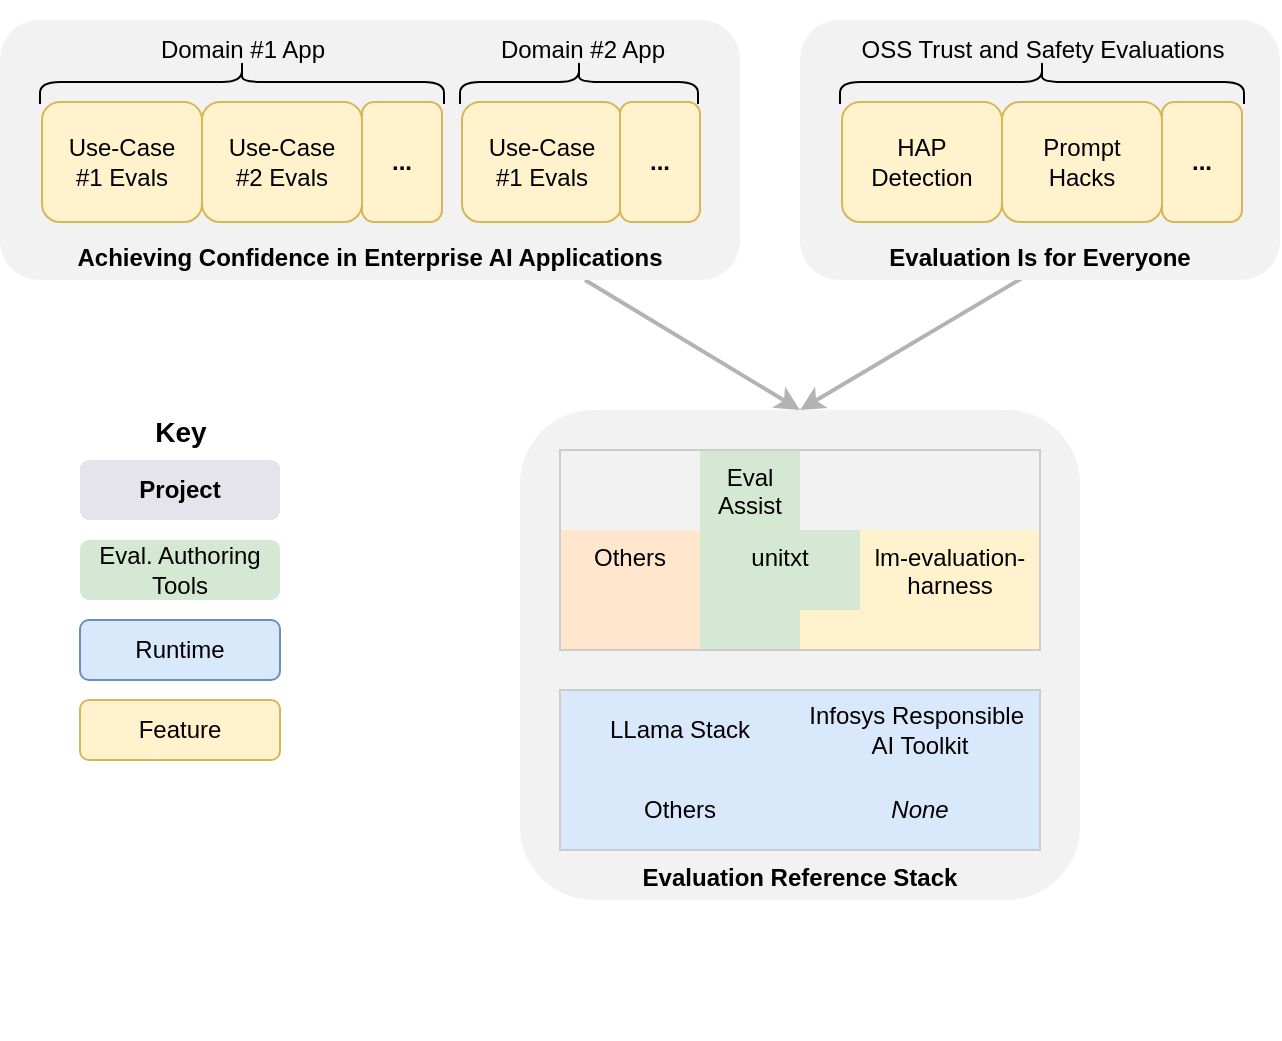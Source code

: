 <mxfile version="28.0.4">
  <diagram name="Page-1" id="09gnQbrcLcjUpxyhCd7x">
    <mxGraphModel dx="1956" dy="1004" grid="1" gridSize="10" guides="1" tooltips="1" connect="1" arrows="1" fold="1" page="1" pageScale="1" pageWidth="850" pageHeight="1100" background="#ffffff" math="0" shadow="0">
      <root>
        <mxCell id="0" />
        <mxCell id="1" parent="0" />
        <mxCell id="c8Kz1cjIccoRoO9TKuOa-13" value="" style="endArrow=classic;html=1;rounded=0;exitX=0.464;exitY=0.991;exitDx=0;exitDy=0;strokeWidth=2;exitPerimeter=0;entryX=0.5;entryY=0;entryDx=0;entryDy=0;strokeColor=#B3B3B3;" parent="1" source="A06e3dQSnWRtUagbO1aE-56" target="8xSNHx3AalRm5qy8O698-4" edge="1">
          <mxGeometry width="50" height="50" relative="1" as="geometry">
            <mxPoint x="-120" y="145" as="sourcePoint" />
            <mxPoint x="-440" y="200" as="targetPoint" />
          </mxGeometry>
        </mxCell>
        <mxCell id="c8Kz1cjIccoRoO9TKuOa-23" value="" style="endArrow=classic;html=1;rounded=0;strokeWidth=2;entryX=0.5;entryY=0;entryDx=0;entryDy=0;strokeColor=#B3B3B3;" parent="1" source="A06e3dQSnWRtUagbO1aE-49" target="8xSNHx3AalRm5qy8O698-4" edge="1">
          <mxGeometry width="50" height="50" relative="1" as="geometry">
            <mxPoint x="-661" y="121" as="sourcePoint" />
            <mxPoint x="-440" y="200" as="targetPoint" />
          </mxGeometry>
        </mxCell>
        <mxCell id="A06e3dQSnWRtUagbO1aE-72" value="" style="group" parent="1" vertex="1" connectable="0">
          <mxGeometry x="-440" width="240" height="140" as="geometry" />
        </mxCell>
        <mxCell id="A06e3dQSnWRtUagbO1aE-56" value="&lt;span style=&quot;text-wrap-mode: nowrap;&quot;&gt;&lt;b&gt;Evaluation Is for Everyone&lt;/b&gt;&lt;/span&gt;" style="shape=ext;double=1;rounded=1;whiteSpace=wrap;html=1;verticalAlign=bottom;fillColor=light-dark(#F2F2F2,#3B394A);strokeColor=none;" parent="A06e3dQSnWRtUagbO1aE-72" vertex="1">
          <mxGeometry y="10" width="240" height="130" as="geometry" />
        </mxCell>
        <mxCell id="A06e3dQSnWRtUagbO1aE-57" value="" style="group" parent="A06e3dQSnWRtUagbO1aE-72" vertex="1" connectable="0">
          <mxGeometry x="20" width="202" height="111" as="geometry" />
        </mxCell>
        <mxCell id="A06e3dQSnWRtUagbO1aE-58" value="" style="shape=curlyBracket;whiteSpace=wrap;html=1;rounded=1;flipH=1;labelPosition=right;verticalLabelPosition=middle;align=left;verticalAlign=middle;size=0.5;rotation=270;" parent="A06e3dQSnWRtUagbO1aE-57" vertex="1">
          <mxGeometry x="90" y="-60" width="22" height="202" as="geometry" />
        </mxCell>
        <mxCell id="A06e3dQSnWRtUagbO1aE-59" value="OSS Trust and Safety Evaluations" style="text;html=1;align=center;verticalAlign=middle;resizable=0;points=[];autosize=1;strokeColor=none;fillColor=none;" parent="A06e3dQSnWRtUagbO1aE-57" vertex="1">
          <mxGeometry x="1" y="10" width="200" height="30" as="geometry" />
        </mxCell>
        <mxCell id="A06e3dQSnWRtUagbO1aE-60" value="" style="group" parent="A06e3dQSnWRtUagbO1aE-57" vertex="1" connectable="0">
          <mxGeometry x="1" y="51" width="200" height="60" as="geometry" />
        </mxCell>
        <mxCell id="A06e3dQSnWRtUagbO1aE-61" value="&lt;b&gt;...&lt;/b&gt;" style="rounded=1;whiteSpace=wrap;html=1;fillColor=#fff2cc;strokeColor=#d6b656;" parent="A06e3dQSnWRtUagbO1aE-60" vertex="1">
          <mxGeometry x="160" width="40" height="60" as="geometry" />
        </mxCell>
        <mxCell id="A06e3dQSnWRtUagbO1aE-62" value="HAP&lt;div&gt;Detection&lt;/div&gt;" style="rounded=1;whiteSpace=wrap;html=1;fillColor=#fff2cc;strokeColor=#d6b656;" parent="A06e3dQSnWRtUagbO1aE-60" vertex="1">
          <mxGeometry width="80" height="60" as="geometry" />
        </mxCell>
        <mxCell id="A06e3dQSnWRtUagbO1aE-63" value="Prompt&lt;div&gt;Hacks&lt;/div&gt;" style="rounded=1;whiteSpace=wrap;html=1;fillColor=#fff2cc;strokeColor=#d6b656;" parent="A06e3dQSnWRtUagbO1aE-60" vertex="1">
          <mxGeometry x="80" width="80" height="60" as="geometry" />
        </mxCell>
        <mxCell id="D40bndub3G7Wd3hAwxGO-7" value="&lt;font style=&quot;font-size: 14px;&quot;&gt;Key&lt;/font&gt;" style="text;strokeColor=none;fillColor=none;html=1;fontSize=24;fontStyle=1;verticalAlign=top;align=center;" parent="1" vertex="1">
          <mxGeometry x="-800" y="192" width="100" height="30" as="geometry" />
        </mxCell>
        <mxCell id="D40bndub3G7Wd3hAwxGO-9" value="&lt;b&gt;Project&lt;/b&gt;" style="shape=ext;double=1;rounded=1;whiteSpace=wrap;html=1;verticalAlign=middle;fillColor=light-dark(#e5e4ec, #3b394a);strokeColor=none;" parent="1" vertex="1">
          <mxGeometry x="-800" y="230" width="100" height="30" as="geometry" />
        </mxCell>
        <mxCell id="D40bndub3G7Wd3hAwxGO-13" value="" style="endArrow=classic;html=1;rounded=0;exitX=0.5;exitY=1;exitDx=0;exitDy=0;strokeWidth=3;" parent="1" edge="1">
          <mxGeometry width="50" height="50" relative="1" as="geometry">
            <mxPoint x="-400" y="510" as="sourcePoint" />
            <mxPoint x="-400" y="510" as="targetPoint" />
          </mxGeometry>
        </mxCell>
        <mxCell id="D40bndub3G7Wd3hAwxGO-17" value="Eval. Authoring Tools" style="shape=ext;double=1;rounded=1;whiteSpace=wrap;html=1;verticalAlign=middle;fillColor=#d5e8d4;strokeColor=none;" parent="1" vertex="1">
          <mxGeometry x="-800" y="270" width="100" height="30" as="geometry" />
        </mxCell>
        <mxCell id="D40bndub3G7Wd3hAwxGO-18" value="Runtime" style="rounded=1;whiteSpace=wrap;html=1;fillColor=#dae8fc;strokeColor=#6c8ebf;" parent="1" vertex="1">
          <mxGeometry x="-800" y="310" width="100" height="30" as="geometry" />
        </mxCell>
        <mxCell id="j3kJrDrttDqKAtoF3lWx-1" value="Feature" style="rounded=1;whiteSpace=wrap;html=1;fillColor=#fff2cc;strokeColor=#d6b656;" parent="1" vertex="1">
          <mxGeometry x="-800" y="350" width="100" height="30" as="geometry" />
        </mxCell>
        <mxCell id="8xSNHx3AalRm5qy8O698-1" value="" style="group" vertex="1" connectable="0" parent="1">
          <mxGeometry x="-600" y="220" width="320" height="240" as="geometry" />
        </mxCell>
        <mxCell id="8xSNHx3AalRm5qy8O698-2" value="" style="endArrow=classic;html=1;rounded=0;exitX=0.5;exitY=1;exitDx=0;exitDy=0;strokeWidth=3;" edge="1" parent="8xSNHx3AalRm5qy8O698-1">
          <mxGeometry width="50" height="50" relative="1" as="geometry">
            <mxPoint x="315" y="10" as="sourcePoint" />
            <mxPoint x="315" y="10" as="targetPoint" />
          </mxGeometry>
        </mxCell>
        <mxCell id="8xSNHx3AalRm5qy8O698-3" value="" style="group" vertex="1" connectable="0" parent="8xSNHx3AalRm5qy8O698-1">
          <mxGeometry width="320" height="240" as="geometry" />
        </mxCell>
        <mxCell id="8xSNHx3AalRm5qy8O698-4" value="&lt;b&gt;Evaluation Reference Stack&lt;/b&gt;" style="shape=ext;double=1;rounded=1;whiteSpace=wrap;html=1;verticalAlign=bottom;fillColor=#F2F2F2;strokeColor=none;" vertex="1" parent="8xSNHx3AalRm5qy8O698-3">
          <mxGeometry x="20" y="-15" width="280" height="245" as="geometry" />
        </mxCell>
        <mxCell id="8xSNHx3AalRm5qy8O698-5" value="&lt;i&gt;None&lt;/i&gt;" style="rounded=0;whiteSpace=wrap;html=1;fillColor=#dae8fc;strokeColor=none;" vertex="1" parent="8xSNHx3AalRm5qy8O698-3">
          <mxGeometry x="160" y="165" width="120" height="40" as="geometry" />
        </mxCell>
        <mxCell id="8xSNHx3AalRm5qy8O698-6" value="LLama Stack" style="rounded=0;whiteSpace=wrap;html=1;fillColor=#dae8fc;strokeColor=none;" vertex="1" parent="8xSNHx3AalRm5qy8O698-3">
          <mxGeometry x="40" y="125" width="120" height="40" as="geometry" />
        </mxCell>
        <mxCell id="8xSNHx3AalRm5qy8O698-7" value="Others" style="rounded=0;whiteSpace=wrap;html=1;fillColor=#dae8fc;strokeColor=none;" vertex="1" parent="8xSNHx3AalRm5qy8O698-3">
          <mxGeometry x="40" y="165" width="120" height="40" as="geometry" />
        </mxCell>
        <mxCell id="8xSNHx3AalRm5qy8O698-8" value="Eval Assist" style="rounded=0;whiteSpace=wrap;html=1;fillColor=#d5e8d4;strokeColor=none;verticalAlign=top;" vertex="1" parent="8xSNHx3AalRm5qy8O698-3">
          <mxGeometry x="110" y="5" width="50" height="40" as="geometry" />
        </mxCell>
        <mxCell id="8xSNHx3AalRm5qy8O698-9" value="unitxt" style="rounded=0;whiteSpace=wrap;html=1;fillColor=#d5e8d4;strokeColor=none;verticalAlign=top;" vertex="1" parent="8xSNHx3AalRm5qy8O698-3">
          <mxGeometry x="110" y="45" width="80" height="60" as="geometry" />
        </mxCell>
        <mxCell id="8xSNHx3AalRm5qy8O698-10" value="Others" style="rounded=0;whiteSpace=wrap;html=1;fillColor=#ffe6cc;strokeColor=none;verticalAlign=top;" vertex="1" parent="8xSNHx3AalRm5qy8O698-3">
          <mxGeometry x="40" y="45" width="70" height="60" as="geometry" />
        </mxCell>
        <mxCell id="8xSNHx3AalRm5qy8O698-11" value="&lt;span style=&quot;color: rgb(0, 0, 0); font-family: Helvetica; font-size: 12px; font-style: normal; font-variant-ligatures: normal; font-variant-caps: normal; font-weight: 400; letter-spacing: normal; orphans: 2; text-align: center; text-indent: 0px; text-transform: none; widows: 2; word-spacing: 0px; -webkit-text-stroke-width: 0px; white-space: normal; text-decoration-thickness: initial; text-decoration-style: initial; text-decoration-color: initial; float: none; display: inline !important;&quot;&gt;lm-evaluation-harness&lt;/span&gt;" style="rounded=0;whiteSpace=wrap;html=1;fillColor=#fff2cc;strokeColor=none;verticalAlign=top;" vertex="1" parent="8xSNHx3AalRm5qy8O698-3">
          <mxGeometry x="190" y="45" width="90" height="60" as="geometry" />
        </mxCell>
        <mxCell id="8xSNHx3AalRm5qy8O698-12" value="" style="rounded=0;whiteSpace=wrap;html=1;fillColor=#fff2cc;strokeColor=none;verticalAlign=top;" vertex="1" parent="8xSNHx3AalRm5qy8O698-3">
          <mxGeometry x="160" y="85" width="80" height="20" as="geometry" />
        </mxCell>
        <mxCell id="8xSNHx3AalRm5qy8O698-13" value="Infosys Responsible&amp;nbsp;&lt;div&gt;AI Toolkit&lt;/div&gt;" style="rounded=0;whiteSpace=wrap;html=1;fillColor=#dae8fc;strokeColor=none;" vertex="1" parent="8xSNHx3AalRm5qy8O698-3">
          <mxGeometry x="160" y="125" width="120" height="40" as="geometry" />
        </mxCell>
        <mxCell id="8xSNHx3AalRm5qy8O698-14" value="" style="rounded=0;whiteSpace=wrap;html=1;fillColor=none;strokeColor=#CCCCCC;" vertex="1" parent="8xSNHx3AalRm5qy8O698-3">
          <mxGeometry x="40" y="125" width="240" height="80" as="geometry" />
        </mxCell>
        <mxCell id="8xSNHx3AalRm5qy8O698-15" value="" style="rounded=0;whiteSpace=wrap;html=1;fillColor=none;strokeColor=#CCCCCC;" vertex="1" parent="8xSNHx3AalRm5qy8O698-3">
          <mxGeometry x="40" y="5" width="240" height="100" as="geometry" />
        </mxCell>
        <mxCell id="8xSNHx3AalRm5qy8O698-20" value="" style="group" vertex="1" connectable="0" parent="1">
          <mxGeometry x="-840" width="370" height="140" as="geometry" />
        </mxCell>
        <mxCell id="A06e3dQSnWRtUagbO1aE-49" value="&lt;span style=&quot;text-wrap-mode: nowrap;&quot;&gt;&lt;b&gt;Achieving Confidence in&amp;nbsp;&lt;/b&gt;&lt;/span&gt;&lt;b style=&quot;color: light-dark(rgb(0, 0, 0), rgb(255, 255, 255)); text-wrap-mode: nowrap; background-color: transparent;&quot;&gt;Enterprise AI Applications&lt;/b&gt;" style="shape=ext;double=1;rounded=1;whiteSpace=wrap;html=1;verticalAlign=bottom;fillColor=light-dark(#F2F2F2,#3B394A);strokeColor=none;" parent="8xSNHx3AalRm5qy8O698-20" vertex="1">
          <mxGeometry y="10" width="370" height="130" as="geometry" />
        </mxCell>
        <mxCell id="A06e3dQSnWRtUagbO1aE-53" value="" style="endArrow=classic;html=1;rounded=0;exitX=0.5;exitY=1;exitDx=0;exitDy=0;strokeWidth=3;" parent="8xSNHx3AalRm5qy8O698-20" edge="1">
          <mxGeometry width="50" height="50" relative="1" as="geometry">
            <mxPoint x="330" y="40" as="sourcePoint" />
            <mxPoint x="330" y="40" as="targetPoint" />
          </mxGeometry>
        </mxCell>
        <mxCell id="A06e3dQSnWRtUagbO1aE-41" value="" style="shape=curlyBracket;whiteSpace=wrap;html=1;rounded=1;flipH=1;labelPosition=right;verticalLabelPosition=middle;align=left;verticalAlign=middle;size=0.5;rotation=270;" parent="8xSNHx3AalRm5qy8O698-20" vertex="1">
          <mxGeometry x="278.5" y="-18.5" width="22" height="119" as="geometry" />
        </mxCell>
        <mxCell id="A06e3dQSnWRtUagbO1aE-42" value="Domain #2 App" style="text;html=1;align=center;verticalAlign=middle;resizable=0;points=[];autosize=1;strokeColor=none;fillColor=none;" parent="8xSNHx3AalRm5qy8O698-20" vertex="1">
          <mxGeometry x="235.5" y="10" width="110" height="30" as="geometry" />
        </mxCell>
        <mxCell id="A06e3dQSnWRtUagbO1aE-43" value="" style="group" parent="8xSNHx3AalRm5qy8O698-20" vertex="1" connectable="0">
          <mxGeometry x="231" y="51" width="119" height="60" as="geometry" />
        </mxCell>
        <mxCell id="A06e3dQSnWRtUagbO1aE-45" value="Use-Case&lt;div&gt;#1 Evals&lt;/div&gt;" style="rounded=1;whiteSpace=wrap;html=1;fillColor=#fff2cc;strokeColor=#d6b656;" parent="A06e3dQSnWRtUagbO1aE-43" vertex="1">
          <mxGeometry width="80" height="60" as="geometry" />
        </mxCell>
        <mxCell id="A06e3dQSnWRtUagbO1aE-44" value="&lt;b&gt;...&lt;/b&gt;" style="rounded=1;whiteSpace=wrap;html=1;fillColor=#fff2cc;strokeColor=#d6b656;" parent="8xSNHx3AalRm5qy8O698-20" vertex="1">
          <mxGeometry x="310" y="51" width="40" height="60" as="geometry" />
        </mxCell>
        <mxCell id="A06e3dQSnWRtUagbO1aE-33" value="" style="group" parent="8xSNHx3AalRm5qy8O698-20" vertex="1" connectable="0">
          <mxGeometry x="20" width="202" height="111" as="geometry" />
        </mxCell>
        <mxCell id="A06e3dQSnWRtUagbO1aE-34" value="" style="shape=curlyBracket;whiteSpace=wrap;html=1;rounded=1;flipH=1;labelPosition=right;verticalLabelPosition=middle;align=left;verticalAlign=middle;size=0.5;rotation=270;" parent="A06e3dQSnWRtUagbO1aE-33" vertex="1">
          <mxGeometry x="90" y="-60" width="22" height="202" as="geometry" />
        </mxCell>
        <mxCell id="A06e3dQSnWRtUagbO1aE-35" value="Domain #1 App" style="text;html=1;align=center;verticalAlign=middle;resizable=0;points=[];autosize=1;strokeColor=none;fillColor=none;" parent="A06e3dQSnWRtUagbO1aE-33" vertex="1">
          <mxGeometry x="46" y="10" width="110" height="30" as="geometry" />
        </mxCell>
        <mxCell id="A06e3dQSnWRtUagbO1aE-36" value="" style="group" parent="A06e3dQSnWRtUagbO1aE-33" vertex="1" connectable="0">
          <mxGeometry x="1" y="51" width="200" height="60" as="geometry" />
        </mxCell>
        <mxCell id="A06e3dQSnWRtUagbO1aE-37" value="&lt;b&gt;...&lt;/b&gt;" style="rounded=1;whiteSpace=wrap;html=1;fillColor=#fff2cc;strokeColor=#d6b656;" parent="A06e3dQSnWRtUagbO1aE-36" vertex="1">
          <mxGeometry x="160" width="40" height="60" as="geometry" />
        </mxCell>
        <mxCell id="A06e3dQSnWRtUagbO1aE-38" value="Use-Case&lt;div&gt;#1 Evals&lt;/div&gt;" style="rounded=1;whiteSpace=wrap;html=1;fillColor=#fff2cc;strokeColor=#d6b656;" parent="A06e3dQSnWRtUagbO1aE-36" vertex="1">
          <mxGeometry width="80" height="60" as="geometry" />
        </mxCell>
        <mxCell id="A06e3dQSnWRtUagbO1aE-39" value="Use-Case&lt;div&gt;#2 Evals&lt;/div&gt;" style="rounded=1;whiteSpace=wrap;html=1;fillColor=#fff2cc;strokeColor=#d6b656;" parent="A06e3dQSnWRtUagbO1aE-36" vertex="1">
          <mxGeometry x="80" width="80" height="60" as="geometry" />
        </mxCell>
      </root>
    </mxGraphModel>
  </diagram>
</mxfile>

